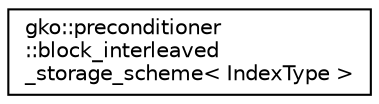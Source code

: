 digraph "Graphical Class Hierarchy"
{
 // INTERACTIVE_SVG=YES
  edge [fontname="Helvetica",fontsize="10",labelfontname="Helvetica",labelfontsize="10"];
  node [fontname="Helvetica",fontsize="10",shape=record];
  rankdir="LR";
  Node1 [label="gko::preconditioner\l::block_interleaved\l_storage_scheme\< IndexType \>",height=0.2,width=0.4,color="black", fillcolor="white", style="filled",URL="$structgko_1_1preconditioner_1_1block__interleaved__storage__scheme.html",tooltip="Defines the parameters of the interleaved block storage scheme used by block-Jacobi blocks..."];
}
